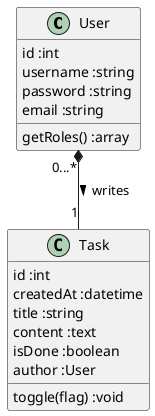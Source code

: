 @startuml
'https://plantuml.com/class-diagram

User "0...*" *-- "1" Task : writes >

class Task {
id :int
createdAt :datetime
title :string
content :text
isDone :boolean
author :User
toggle(flag) :void
}

class User {
id :int
username :string
password :string
email :string
getRoles() :array
}

@enduml
